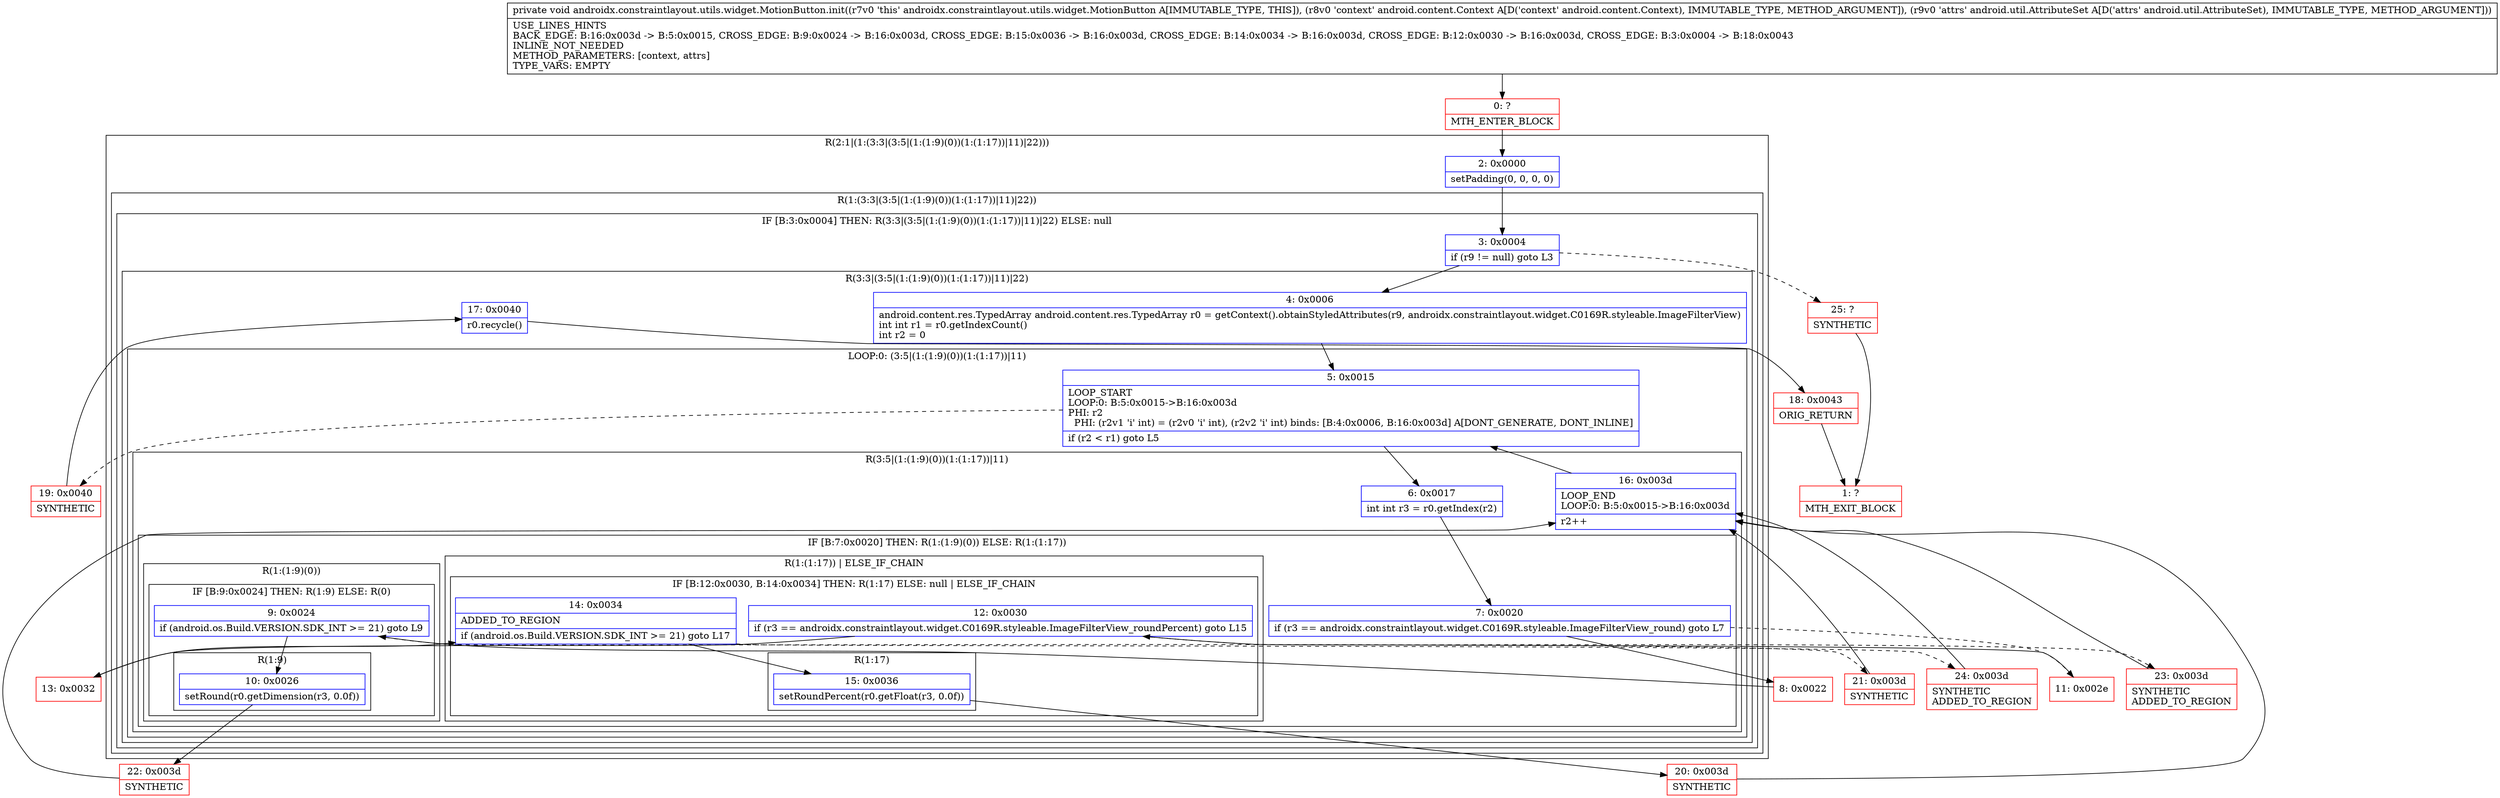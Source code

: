 digraph "CFG forandroidx.constraintlayout.utils.widget.MotionButton.init(Landroid\/content\/Context;Landroid\/util\/AttributeSet;)V" {
subgraph cluster_Region_370942945 {
label = "R(2:1|(1:(3:3|(3:5|(1:(1:9)(0))(1:(1:17))|11)|22)))";
node [shape=record,color=blue];
Node_2 [shape=record,label="{2\:\ 0x0000|setPadding(0, 0, 0, 0)\l}"];
subgraph cluster_Region_814006422 {
label = "R(1:(3:3|(3:5|(1:(1:9)(0))(1:(1:17))|11)|22))";
node [shape=record,color=blue];
subgraph cluster_IfRegion_239150931 {
label = "IF [B:3:0x0004] THEN: R(3:3|(3:5|(1:(1:9)(0))(1:(1:17))|11)|22) ELSE: null";
node [shape=record,color=blue];
Node_3 [shape=record,label="{3\:\ 0x0004|if (r9 != null) goto L3\l}"];
subgraph cluster_Region_1612409396 {
label = "R(3:3|(3:5|(1:(1:9)(0))(1:(1:17))|11)|22)";
node [shape=record,color=blue];
Node_4 [shape=record,label="{4\:\ 0x0006|android.content.res.TypedArray android.content.res.TypedArray r0 = getContext().obtainStyledAttributes(r9, androidx.constraintlayout.widget.C0169R.styleable.ImageFilterView)\lint int r1 = r0.getIndexCount()\lint r2 = 0\l}"];
subgraph cluster_LoopRegion_1461349422 {
label = "LOOP:0: (3:5|(1:(1:9)(0))(1:(1:17))|11)";
node [shape=record,color=blue];
Node_5 [shape=record,label="{5\:\ 0x0015|LOOP_START\lLOOP:0: B:5:0x0015\-\>B:16:0x003d\lPHI: r2 \l  PHI: (r2v1 'i' int) = (r2v0 'i' int), (r2v2 'i' int) binds: [B:4:0x0006, B:16:0x003d] A[DONT_GENERATE, DONT_INLINE]\l|if (r2 \< r1) goto L5\l}"];
subgraph cluster_Region_560238904 {
label = "R(3:5|(1:(1:9)(0))(1:(1:17))|11)";
node [shape=record,color=blue];
Node_6 [shape=record,label="{6\:\ 0x0017|int int r3 = r0.getIndex(r2)\l}"];
subgraph cluster_IfRegion_1383254692 {
label = "IF [B:7:0x0020] THEN: R(1:(1:9)(0)) ELSE: R(1:(1:17))";
node [shape=record,color=blue];
Node_7 [shape=record,label="{7\:\ 0x0020|if (r3 == androidx.constraintlayout.widget.C0169R.styleable.ImageFilterView_round) goto L7\l}"];
subgraph cluster_Region_425397718 {
label = "R(1:(1:9)(0))";
node [shape=record,color=blue];
subgraph cluster_IfRegion_1848583735 {
label = "IF [B:9:0x0024] THEN: R(1:9) ELSE: R(0)";
node [shape=record,color=blue];
Node_9 [shape=record,label="{9\:\ 0x0024|if (android.os.Build.VERSION.SDK_INT \>= 21) goto L9\l}"];
subgraph cluster_Region_455061255 {
label = "R(1:9)";
node [shape=record,color=blue];
Node_10 [shape=record,label="{10\:\ 0x0026|setRound(r0.getDimension(r3, 0.0f))\l}"];
}
subgraph cluster_Region_2017057556 {
label = "R(0)";
node [shape=record,color=blue];
}
}
}
subgraph cluster_Region_2143617279 {
label = "R(1:(1:17)) | ELSE_IF_CHAIN\l";
node [shape=record,color=blue];
subgraph cluster_IfRegion_888352890 {
label = "IF [B:12:0x0030, B:14:0x0034] THEN: R(1:17) ELSE: null | ELSE_IF_CHAIN\l";
node [shape=record,color=blue];
Node_12 [shape=record,label="{12\:\ 0x0030|if (r3 == androidx.constraintlayout.widget.C0169R.styleable.ImageFilterView_roundPercent) goto L15\l}"];
Node_14 [shape=record,label="{14\:\ 0x0034|ADDED_TO_REGION\l|if (android.os.Build.VERSION.SDK_INT \>= 21) goto L17\l}"];
subgraph cluster_Region_1819013469 {
label = "R(1:17)";
node [shape=record,color=blue];
Node_15 [shape=record,label="{15\:\ 0x0036|setRoundPercent(r0.getFloat(r3, 0.0f))\l}"];
}
}
}
}
Node_16 [shape=record,label="{16\:\ 0x003d|LOOP_END\lLOOP:0: B:5:0x0015\-\>B:16:0x003d\l|r2++\l}"];
}
}
Node_17 [shape=record,label="{17\:\ 0x0040|r0.recycle()\l}"];
}
}
}
}
Node_0 [shape=record,color=red,label="{0\:\ ?|MTH_ENTER_BLOCK\l}"];
Node_8 [shape=record,color=red,label="{8\:\ 0x0022}"];
Node_22 [shape=record,color=red,label="{22\:\ 0x003d|SYNTHETIC\l}"];
Node_21 [shape=record,color=red,label="{21\:\ 0x003d|SYNTHETIC\l}"];
Node_11 [shape=record,color=red,label="{11\:\ 0x002e}"];
Node_13 [shape=record,color=red,label="{13\:\ 0x0032}"];
Node_20 [shape=record,color=red,label="{20\:\ 0x003d|SYNTHETIC\l}"];
Node_24 [shape=record,color=red,label="{24\:\ 0x003d|SYNTHETIC\lADDED_TO_REGION\l}"];
Node_23 [shape=record,color=red,label="{23\:\ 0x003d|SYNTHETIC\lADDED_TO_REGION\l}"];
Node_19 [shape=record,color=red,label="{19\:\ 0x0040|SYNTHETIC\l}"];
Node_18 [shape=record,color=red,label="{18\:\ 0x0043|ORIG_RETURN\l}"];
Node_1 [shape=record,color=red,label="{1\:\ ?|MTH_EXIT_BLOCK\l}"];
Node_25 [shape=record,color=red,label="{25\:\ ?|SYNTHETIC\l}"];
MethodNode[shape=record,label="{private void androidx.constraintlayout.utils.widget.MotionButton.init((r7v0 'this' androidx.constraintlayout.utils.widget.MotionButton A[IMMUTABLE_TYPE, THIS]), (r8v0 'context' android.content.Context A[D('context' android.content.Context), IMMUTABLE_TYPE, METHOD_ARGUMENT]), (r9v0 'attrs' android.util.AttributeSet A[D('attrs' android.util.AttributeSet), IMMUTABLE_TYPE, METHOD_ARGUMENT]))  | USE_LINES_HINTS\lBACK_EDGE: B:16:0x003d \-\> B:5:0x0015, CROSS_EDGE: B:9:0x0024 \-\> B:16:0x003d, CROSS_EDGE: B:15:0x0036 \-\> B:16:0x003d, CROSS_EDGE: B:14:0x0034 \-\> B:16:0x003d, CROSS_EDGE: B:12:0x0030 \-\> B:16:0x003d, CROSS_EDGE: B:3:0x0004 \-\> B:18:0x0043\lINLINE_NOT_NEEDED\lMETHOD_PARAMETERS: [context, attrs]\lTYPE_VARS: EMPTY\l}"];
MethodNode -> Node_0;Node_2 -> Node_3;
Node_3 -> Node_4;
Node_3 -> Node_25[style=dashed];
Node_4 -> Node_5;
Node_5 -> Node_6;
Node_5 -> Node_19[style=dashed];
Node_6 -> Node_7;
Node_7 -> Node_8;
Node_7 -> Node_11[style=dashed];
Node_9 -> Node_10;
Node_9 -> Node_21[style=dashed];
Node_10 -> Node_22;
Node_12 -> Node_13;
Node_12 -> Node_23[style=dashed];
Node_14 -> Node_15;
Node_14 -> Node_24[style=dashed];
Node_15 -> Node_20;
Node_16 -> Node_5;
Node_17 -> Node_18;
Node_0 -> Node_2;
Node_8 -> Node_9;
Node_22 -> Node_16;
Node_21 -> Node_16;
Node_11 -> Node_12;
Node_13 -> Node_14;
Node_20 -> Node_16;
Node_24 -> Node_16;
Node_23 -> Node_16;
Node_19 -> Node_17;
Node_18 -> Node_1;
Node_25 -> Node_1;
}

